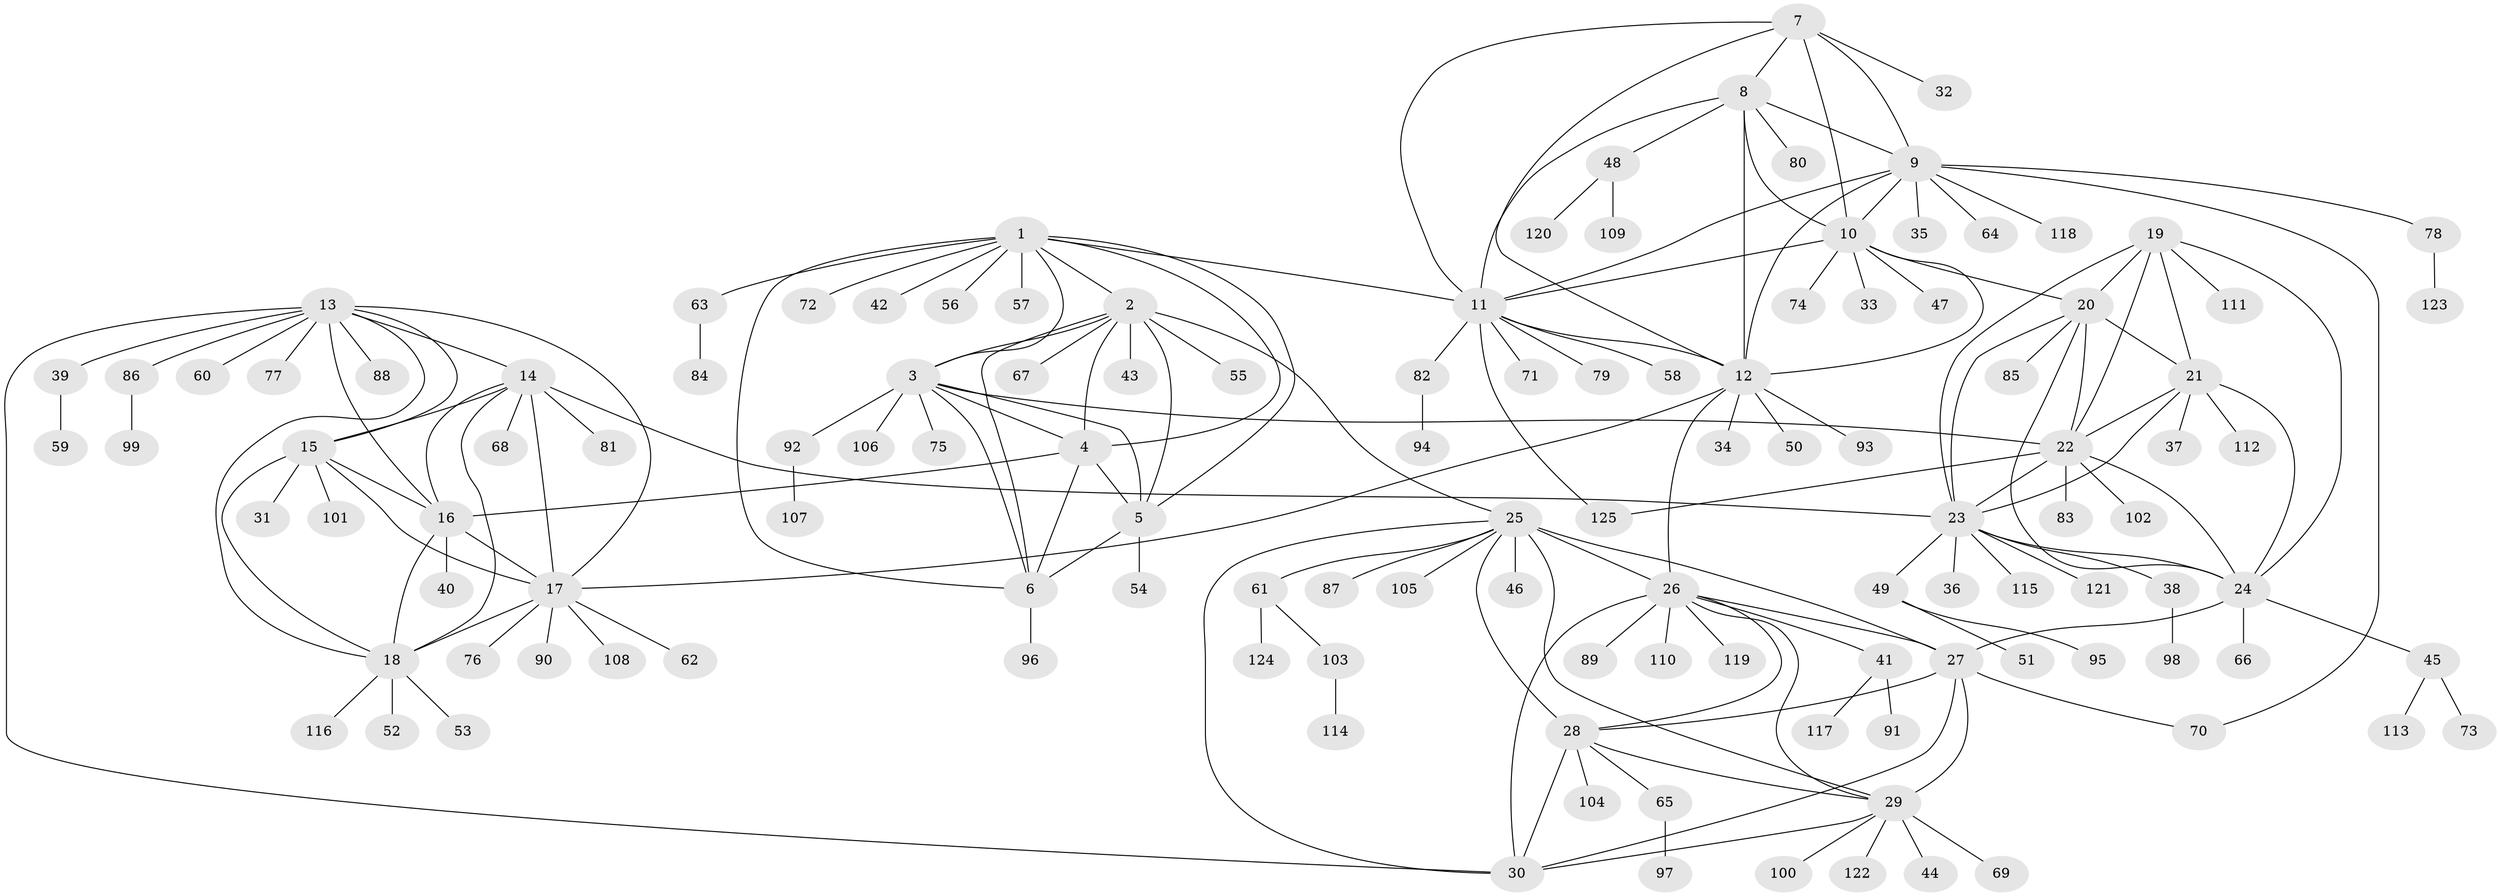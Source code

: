 // coarse degree distribution, {13: 0.02040816326530612, 6: 0.04081632653061224, 4: 0.01020408163265306, 5: 0.04081632653061224, 9: 0.04081632653061224, 15: 0.01020408163265306, 8: 0.02040816326530612, 11: 0.02040816326530612, 7: 0.01020408163265306, 10: 0.01020408163265306, 1: 0.6938775510204082, 3: 0.02040816326530612, 2: 0.061224489795918366}
// Generated by graph-tools (version 1.1) at 2025/42/03/06/25 10:42:07]
// undirected, 125 vertices, 182 edges
graph export_dot {
graph [start="1"]
  node [color=gray90,style=filled];
  1;
  2;
  3;
  4;
  5;
  6;
  7;
  8;
  9;
  10;
  11;
  12;
  13;
  14;
  15;
  16;
  17;
  18;
  19;
  20;
  21;
  22;
  23;
  24;
  25;
  26;
  27;
  28;
  29;
  30;
  31;
  32;
  33;
  34;
  35;
  36;
  37;
  38;
  39;
  40;
  41;
  42;
  43;
  44;
  45;
  46;
  47;
  48;
  49;
  50;
  51;
  52;
  53;
  54;
  55;
  56;
  57;
  58;
  59;
  60;
  61;
  62;
  63;
  64;
  65;
  66;
  67;
  68;
  69;
  70;
  71;
  72;
  73;
  74;
  75;
  76;
  77;
  78;
  79;
  80;
  81;
  82;
  83;
  84;
  85;
  86;
  87;
  88;
  89;
  90;
  91;
  92;
  93;
  94;
  95;
  96;
  97;
  98;
  99;
  100;
  101;
  102;
  103;
  104;
  105;
  106;
  107;
  108;
  109;
  110;
  111;
  112;
  113;
  114;
  115;
  116;
  117;
  118;
  119;
  120;
  121;
  122;
  123;
  124;
  125;
  1 -- 2;
  1 -- 3;
  1 -- 4;
  1 -- 5;
  1 -- 6;
  1 -- 11;
  1 -- 42;
  1 -- 56;
  1 -- 57;
  1 -- 63;
  1 -- 72;
  2 -- 3;
  2 -- 4;
  2 -- 5;
  2 -- 6;
  2 -- 25;
  2 -- 43;
  2 -- 55;
  2 -- 67;
  3 -- 4;
  3 -- 5;
  3 -- 6;
  3 -- 22;
  3 -- 75;
  3 -- 92;
  3 -- 106;
  4 -- 5;
  4 -- 6;
  4 -- 16;
  5 -- 6;
  5 -- 54;
  6 -- 96;
  7 -- 8;
  7 -- 9;
  7 -- 10;
  7 -- 11;
  7 -- 12;
  7 -- 32;
  8 -- 9;
  8 -- 10;
  8 -- 11;
  8 -- 12;
  8 -- 48;
  8 -- 80;
  9 -- 10;
  9 -- 11;
  9 -- 12;
  9 -- 35;
  9 -- 64;
  9 -- 70;
  9 -- 78;
  9 -- 118;
  10 -- 11;
  10 -- 12;
  10 -- 20;
  10 -- 33;
  10 -- 47;
  10 -- 74;
  11 -- 12;
  11 -- 58;
  11 -- 71;
  11 -- 79;
  11 -- 82;
  11 -- 125;
  12 -- 17;
  12 -- 26;
  12 -- 34;
  12 -- 50;
  12 -- 93;
  13 -- 14;
  13 -- 15;
  13 -- 16;
  13 -- 17;
  13 -- 18;
  13 -- 30;
  13 -- 39;
  13 -- 60;
  13 -- 77;
  13 -- 86;
  13 -- 88;
  14 -- 15;
  14 -- 16;
  14 -- 17;
  14 -- 18;
  14 -- 23;
  14 -- 68;
  14 -- 81;
  15 -- 16;
  15 -- 17;
  15 -- 18;
  15 -- 31;
  15 -- 101;
  16 -- 17;
  16 -- 18;
  16 -- 40;
  17 -- 18;
  17 -- 62;
  17 -- 76;
  17 -- 90;
  17 -- 108;
  18 -- 52;
  18 -- 53;
  18 -- 116;
  19 -- 20;
  19 -- 21;
  19 -- 22;
  19 -- 23;
  19 -- 24;
  19 -- 111;
  20 -- 21;
  20 -- 22;
  20 -- 23;
  20 -- 24;
  20 -- 85;
  21 -- 22;
  21 -- 23;
  21 -- 24;
  21 -- 37;
  21 -- 112;
  22 -- 23;
  22 -- 24;
  22 -- 83;
  22 -- 102;
  22 -- 125;
  23 -- 24;
  23 -- 36;
  23 -- 38;
  23 -- 49;
  23 -- 115;
  23 -- 121;
  24 -- 27;
  24 -- 45;
  24 -- 66;
  25 -- 26;
  25 -- 27;
  25 -- 28;
  25 -- 29;
  25 -- 30;
  25 -- 46;
  25 -- 61;
  25 -- 87;
  25 -- 105;
  26 -- 27;
  26 -- 28;
  26 -- 29;
  26 -- 30;
  26 -- 41;
  26 -- 89;
  26 -- 110;
  26 -- 119;
  27 -- 28;
  27 -- 29;
  27 -- 30;
  27 -- 70;
  28 -- 29;
  28 -- 30;
  28 -- 65;
  28 -- 104;
  29 -- 30;
  29 -- 44;
  29 -- 69;
  29 -- 100;
  29 -- 122;
  38 -- 98;
  39 -- 59;
  41 -- 91;
  41 -- 117;
  45 -- 73;
  45 -- 113;
  48 -- 109;
  48 -- 120;
  49 -- 51;
  49 -- 95;
  61 -- 103;
  61 -- 124;
  63 -- 84;
  65 -- 97;
  78 -- 123;
  82 -- 94;
  86 -- 99;
  92 -- 107;
  103 -- 114;
}
